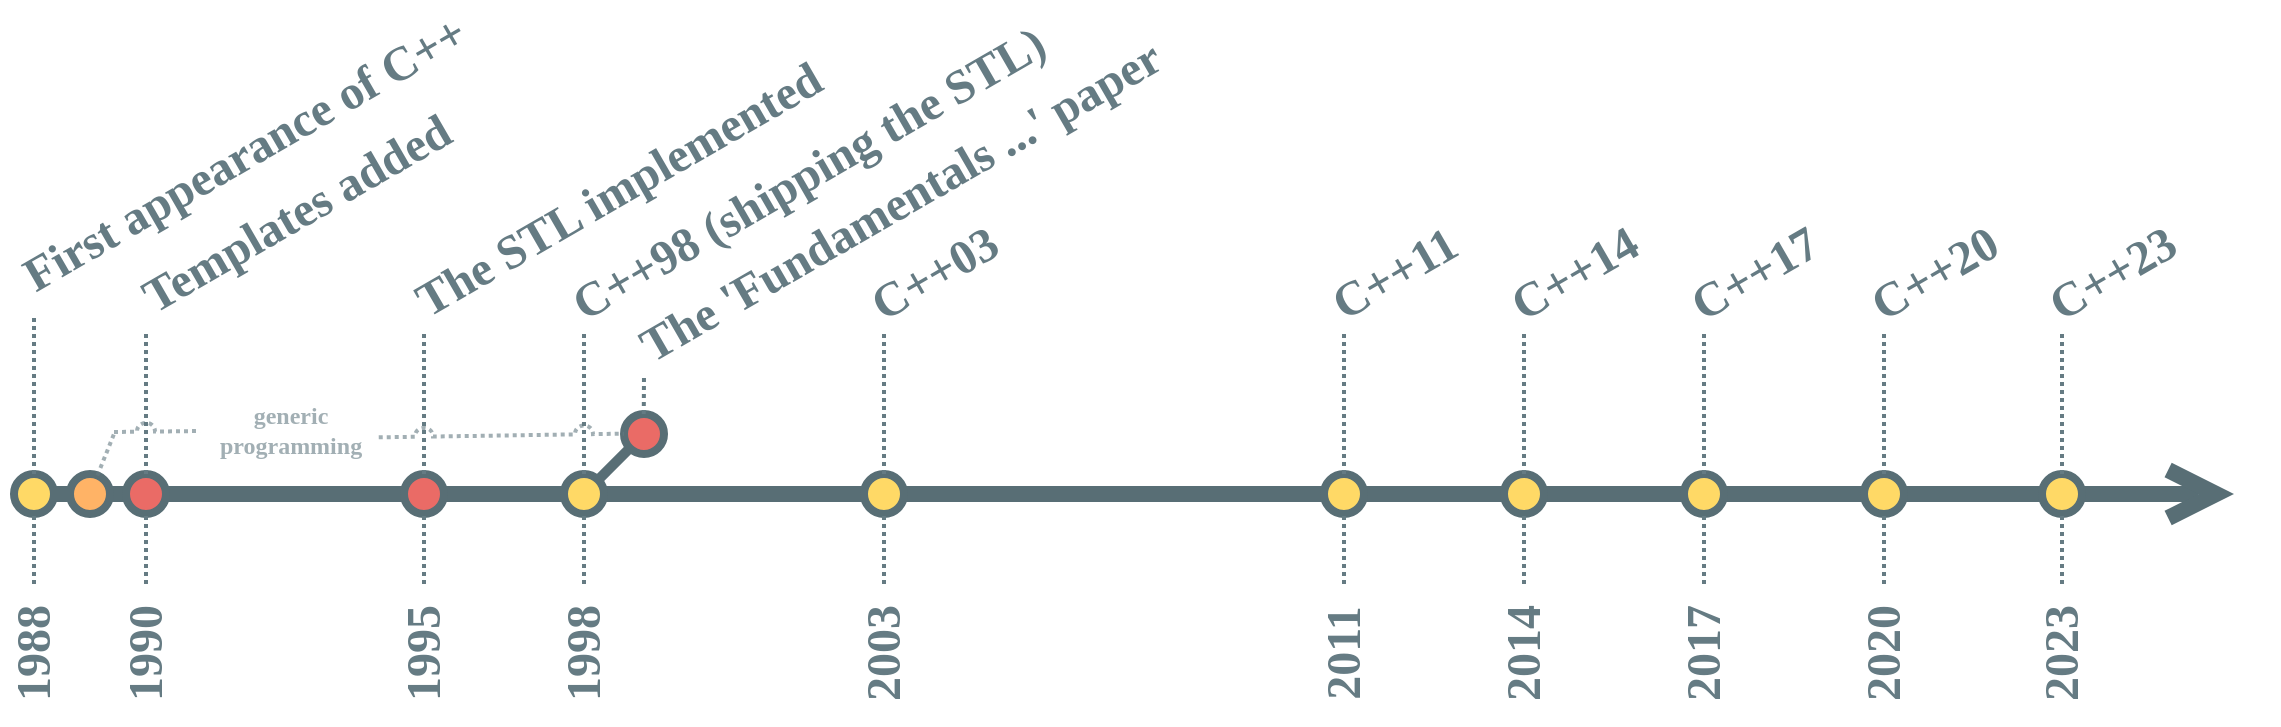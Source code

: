 <mxfile version="14.6.13" type="device"><diagram id="0xByY-snwCcXdHSJBEvu" name="Page-1"><mxGraphModel dx="1422" dy="730" grid="1" gridSize="10" guides="1" tooltips="1" connect="1" arrows="1" fold="1" page="1" pageScale="1" pageWidth="1169" pageHeight="827" math="0" shadow="0"><root><mxCell id="0"/><mxCell id="1" parent="0"/><mxCell id="biWOu9PI3b8irzxTYmV--1" value="&lt;font face=&quot;Ubuntu&quot; data-font-src=&quot;https://fonts.googleapis.com/css?family=Ubuntu&quot; style=&quot;font-size: 24px&quot; color=&quot;#657b83&quot;&gt;&lt;b&gt;C++98 (shipping the STL)&lt;/b&gt;&lt;/font&gt;" style="text;html=1;align=center;verticalAlign=middle;resizable=0;points=[];autosize=1;rotation=-30;" parent="1" vertex="1"><mxGeometry x="287" y="230" width="280" height="20" as="geometry"/></mxCell><mxCell id="sO2DR4AWP4XasHOuYviX-2" style="rounded=0;orthogonalLoop=1;jettySize=auto;html=1;endArrow=none;endFill=0;endSize=16;strokeWidth=5;strokeColor=#586E75;" parent="1" source="sO2DR4AWP4XasHOuYviX-1" target="Z7uk6iNnFRsOQoPyrPuv-16" edge="1"><mxGeometry relative="1" as="geometry"/></mxCell><mxCell id="Z7uk6iNnFRsOQoPyrPuv-1" value="" style="endArrow=open;html=1;strokeWidth=8;strokeColor=#586e75;endFill=0;endSize=16;" parent="1" source="IdzBfoFjsPWSkHOlVyel-1" edge="1"><mxGeometry width="50" height="50" relative="1" as="geometry"><mxPoint x="40" y="400" as="sourcePoint"/><mxPoint x="1140" y="400" as="targetPoint"/></mxGeometry></mxCell><mxCell id="Z7uk6iNnFRsOQoPyrPuv-2" value="" style="ellipse;whiteSpace=wrap;html=1;strokeColor=#586E75;strokeWidth=4;fillColor=#FFD966;" parent="1" vertex="1"><mxGeometry x="30" y="390" width="20" height="20" as="geometry"/></mxCell><mxCell id="Z7uk6iNnFRsOQoPyrPuv-5" value="&lt;font face=&quot;Ubuntu&quot; data-font-src=&quot;https://fonts.googleapis.com/css?family=Ubuntu&quot; style=&quot;font-size: 24px&quot; color=&quot;#657b83&quot;&gt;&lt;b&gt;First appearance of C++&lt;/b&gt;&lt;/font&gt;" style="text;html=1;align=center;verticalAlign=middle;resizable=0;points=[];autosize=1;rotation=-30;" parent="1" vertex="1"><mxGeometry x="10" y="220" width="270" height="20" as="geometry"/></mxCell><mxCell id="Z7uk6iNnFRsOQoPyrPuv-6" value="" style="endArrow=none;dashed=1;html=1;dashPattern=1 1;strokeWidth=2;exitX=0.5;exitY=0;exitDx=0;exitDy=0;strokeColor=#657B83;" parent="1" source="Z7uk6iNnFRsOQoPyrPuv-2" edge="1"><mxGeometry width="50" height="50" relative="1" as="geometry"><mxPoint x="560" y="430" as="sourcePoint"/><mxPoint x="40" y="310" as="targetPoint"/></mxGeometry></mxCell><mxCell id="Z7uk6iNnFRsOQoPyrPuv-7" value="&lt;font face=&quot;Ubuntu&quot; data-font-src=&quot;https://fonts.googleapis.com/css?family=Ubuntu&quot; style=&quot;font-size: 24px&quot; color=&quot;#657b83&quot;&gt;&lt;b&gt;1988&lt;br&gt;&lt;/b&gt;&lt;/font&gt;" style="text;html=1;align=center;verticalAlign=middle;resizable=0;points=[];autosize=1;rotation=-90;" parent="1" vertex="1"><mxGeometry x="5" y="470" width="70" height="20" as="geometry"/></mxCell><mxCell id="Z7uk6iNnFRsOQoPyrPuv-8" value="" style="endArrow=none;dashed=1;html=1;dashPattern=1 1;strokeWidth=2;strokeColor=#657B83;entryX=0.5;entryY=1;entryDx=0;entryDy=0;" parent="1" source="Z7uk6iNnFRsOQoPyrPuv-7" target="Z7uk6iNnFRsOQoPyrPuv-2" edge="1"><mxGeometry width="50" height="50" relative="1" as="geometry"><mxPoint x="40" y="440" as="sourcePoint"/><mxPoint x="180" y="430" as="targetPoint"/></mxGeometry></mxCell><mxCell id="Z7uk6iNnFRsOQoPyrPuv-11" value="" style="ellipse;whiteSpace=wrap;html=1;strokeColor=#586E75;strokeWidth=4;fillColor=#FFD966;" parent="1" vertex="1"><mxGeometry x="1044" y="390" width="20" height="20" as="geometry"/></mxCell><mxCell id="Z7uk6iNnFRsOQoPyrPuv-12" value="&lt;font face=&quot;Ubuntu&quot; data-font-src=&quot;https://fonts.googleapis.com/css?family=Ubuntu&quot; style=&quot;font-size: 24px&quot; color=&quot;#657b83&quot;&gt;&lt;b&gt;C++23&lt;/b&gt;&lt;/font&gt;" style="text;html=1;align=center;verticalAlign=middle;resizable=0;points=[];autosize=1;rotation=-30;" parent="1" vertex="1"><mxGeometry x="1039" y="280" width="80" height="20" as="geometry"/></mxCell><mxCell id="Z7uk6iNnFRsOQoPyrPuv-13" value="" style="endArrow=none;dashed=1;html=1;dashPattern=1 1;strokeWidth=2;exitX=0.5;exitY=0;exitDx=0;exitDy=0;strokeColor=#657B83;" parent="1" source="Z7uk6iNnFRsOQoPyrPuv-11" edge="1"><mxGeometry width="50" height="50" relative="1" as="geometry"><mxPoint x="1574" y="430" as="sourcePoint"/><mxPoint x="1054" y="320" as="targetPoint"/></mxGeometry></mxCell><mxCell id="Z7uk6iNnFRsOQoPyrPuv-14" value="&lt;font face=&quot;Ubuntu&quot; data-font-src=&quot;https://fonts.googleapis.com/css?family=Ubuntu&quot; style=&quot;font-size: 24px&quot; color=&quot;#657b83&quot;&gt;&lt;b&gt;2023&lt;br&gt;&lt;/b&gt;&lt;/font&gt;" style="text;html=1;align=center;verticalAlign=middle;resizable=0;points=[];autosize=1;rotation=-90;" parent="1" vertex="1"><mxGeometry x="1019" y="470" width="70" height="20" as="geometry"/></mxCell><mxCell id="Z7uk6iNnFRsOQoPyrPuv-15" value="" style="endArrow=none;dashed=1;html=1;dashPattern=1 1;strokeWidth=2;strokeColor=#657B83;entryX=0.5;entryY=1;entryDx=0;entryDy=0;" parent="1" source="Z7uk6iNnFRsOQoPyrPuv-14" target="Z7uk6iNnFRsOQoPyrPuv-11" edge="1"><mxGeometry width="50" height="50" relative="1" as="geometry"><mxPoint x="1054" y="440" as="sourcePoint"/><mxPoint x="1194" y="430" as="targetPoint"/></mxGeometry></mxCell><mxCell id="Z7uk6iNnFRsOQoPyrPuv-16" value="" style="ellipse;whiteSpace=wrap;html=1;strokeColor=#586E75;strokeWidth=4;fillColor=#FFD966;" parent="1" vertex="1"><mxGeometry x="305" y="390" width="20" height="20" as="geometry"/></mxCell><mxCell id="Z7uk6iNnFRsOQoPyrPuv-18" value="" style="endArrow=none;dashed=1;html=1;dashPattern=1 1;strokeWidth=2;exitX=0.5;exitY=0;exitDx=0;exitDy=0;strokeColor=#657B83;" parent="1" source="Z7uk6iNnFRsOQoPyrPuv-16" edge="1"><mxGeometry width="50" height="50" relative="1" as="geometry"><mxPoint x="835" y="430" as="sourcePoint"/><mxPoint x="315" y="320" as="targetPoint"/></mxGeometry></mxCell><mxCell id="Z7uk6iNnFRsOQoPyrPuv-19" value="&lt;font face=&quot;Ubuntu&quot; data-font-src=&quot;https://fonts.googleapis.com/css?family=Ubuntu&quot; style=&quot;font-size: 24px&quot; color=&quot;#657b83&quot;&gt;&lt;b&gt;1998&lt;br&gt;&lt;/b&gt;&lt;/font&gt;" style="text;html=1;align=center;verticalAlign=middle;resizable=0;points=[];autosize=1;rotation=-90;" parent="1" vertex="1"><mxGeometry x="280" y="470" width="70" height="20" as="geometry"/></mxCell><mxCell id="Z7uk6iNnFRsOQoPyrPuv-20" value="" style="endArrow=none;dashed=1;html=1;dashPattern=1 1;strokeWidth=2;strokeColor=#657B83;entryX=0.5;entryY=1;entryDx=0;entryDy=0;" parent="1" source="Z7uk6iNnFRsOQoPyrPuv-19" target="Z7uk6iNnFRsOQoPyrPuv-16" edge="1"><mxGeometry width="50" height="50" relative="1" as="geometry"><mxPoint x="315" y="440" as="sourcePoint"/><mxPoint x="455" y="430" as="targetPoint"/></mxGeometry></mxCell><mxCell id="Z7uk6iNnFRsOQoPyrPuv-21" value="" style="ellipse;whiteSpace=wrap;html=1;strokeColor=#586E75;strokeWidth=4;fillColor=#FFD966;" parent="1" vertex="1"><mxGeometry x="455" y="390" width="20" height="20" as="geometry"/></mxCell><mxCell id="Z7uk6iNnFRsOQoPyrPuv-22" value="&lt;font face=&quot;Ubuntu&quot; data-font-src=&quot;https://fonts.googleapis.com/css?family=Ubuntu&quot; style=&quot;font-size: 24px&quot; color=&quot;#657b83&quot;&gt;&lt;b&gt;C++03&lt;/b&gt;&lt;/font&gt;" style="text;html=1;align=center;verticalAlign=middle;resizable=0;points=[];autosize=1;rotation=-30;" parent="1" vertex="1"><mxGeometry x="450" y="280" width="80" height="20" as="geometry"/></mxCell><mxCell id="Z7uk6iNnFRsOQoPyrPuv-23" value="" style="endArrow=none;dashed=1;html=1;dashPattern=1 1;strokeWidth=2;exitX=0.5;exitY=0;exitDx=0;exitDy=0;strokeColor=#657B83;" parent="1" source="Z7uk6iNnFRsOQoPyrPuv-21" edge="1"><mxGeometry width="50" height="50" relative="1" as="geometry"><mxPoint x="985" y="430" as="sourcePoint"/><mxPoint x="465" y="320" as="targetPoint"/></mxGeometry></mxCell><mxCell id="Z7uk6iNnFRsOQoPyrPuv-24" value="&lt;font face=&quot;Ubuntu&quot; data-font-src=&quot;https://fonts.googleapis.com/css?family=Ubuntu&quot; style=&quot;font-size: 24px&quot; color=&quot;#657b83&quot;&gt;&lt;b&gt;2003&lt;br&gt;&lt;/b&gt;&lt;/font&gt;" style="text;html=1;align=center;verticalAlign=middle;resizable=0;points=[];autosize=1;rotation=-90;" parent="1" vertex="1"><mxGeometry x="430" y="470" width="70" height="20" as="geometry"/></mxCell><mxCell id="Z7uk6iNnFRsOQoPyrPuv-25" value="" style="endArrow=none;dashed=1;html=1;dashPattern=1 1;strokeWidth=2;strokeColor=#657B83;entryX=0.5;entryY=1;entryDx=0;entryDy=0;" parent="1" source="Z7uk6iNnFRsOQoPyrPuv-24" target="Z7uk6iNnFRsOQoPyrPuv-21" edge="1"><mxGeometry width="50" height="50" relative="1" as="geometry"><mxPoint x="465" y="440" as="sourcePoint"/><mxPoint x="605" y="430" as="targetPoint"/></mxGeometry></mxCell><mxCell id="Z7uk6iNnFRsOQoPyrPuv-26" value="" style="ellipse;whiteSpace=wrap;html=1;strokeColor=#586E75;strokeWidth=4;fillColor=#FFD966;" parent="1" vertex="1"><mxGeometry x="685" y="390" width="20" height="20" as="geometry"/></mxCell><mxCell id="Z7uk6iNnFRsOQoPyrPuv-27" value="&lt;font face=&quot;Ubuntu&quot; data-font-src=&quot;https://fonts.googleapis.com/css?family=Ubuntu&quot; style=&quot;font-size: 24px&quot; color=&quot;#657b83&quot;&gt;&lt;b&gt;C++11&lt;/b&gt;&lt;/font&gt;" style="text;html=1;align=center;verticalAlign=middle;resizable=0;points=[];autosize=1;rotation=-30;" parent="1" vertex="1"><mxGeometry x="680" y="280" width="80" height="20" as="geometry"/></mxCell><mxCell id="Z7uk6iNnFRsOQoPyrPuv-28" value="" style="endArrow=none;dashed=1;html=1;dashPattern=1 1;strokeWidth=2;exitX=0.5;exitY=0;exitDx=0;exitDy=0;strokeColor=#657B83;" parent="1" source="Z7uk6iNnFRsOQoPyrPuv-26" edge="1"><mxGeometry width="50" height="50" relative="1" as="geometry"><mxPoint x="1215" y="430" as="sourcePoint"/><mxPoint x="695" y="320" as="targetPoint"/></mxGeometry></mxCell><mxCell id="Z7uk6iNnFRsOQoPyrPuv-29" value="&lt;font face=&quot;Ubuntu&quot; data-font-src=&quot;https://fonts.googleapis.com/css?family=Ubuntu&quot; style=&quot;font-size: 24px&quot; color=&quot;#657b83&quot;&gt;&lt;b&gt;2011&lt;br&gt;&lt;/b&gt;&lt;/font&gt;" style="text;html=1;align=center;verticalAlign=middle;resizable=0;points=[];autosize=1;rotation=-90;" parent="1" vertex="1"><mxGeometry x="660" y="470" width="70" height="20" as="geometry"/></mxCell><mxCell id="Z7uk6iNnFRsOQoPyrPuv-30" value="" style="endArrow=none;dashed=1;html=1;dashPattern=1 1;strokeWidth=2;strokeColor=#657B83;entryX=0.5;entryY=1;entryDx=0;entryDy=0;" parent="1" source="Z7uk6iNnFRsOQoPyrPuv-29" target="Z7uk6iNnFRsOQoPyrPuv-26" edge="1"><mxGeometry width="50" height="50" relative="1" as="geometry"><mxPoint x="695" y="440" as="sourcePoint"/><mxPoint x="835" y="430" as="targetPoint"/></mxGeometry></mxCell><mxCell id="Z7uk6iNnFRsOQoPyrPuv-31" value="" style="ellipse;whiteSpace=wrap;html=1;strokeColor=#586E75;strokeWidth=4;fillColor=#FFD966;" parent="1" vertex="1"><mxGeometry x="775" y="390" width="20" height="20" as="geometry"/></mxCell><mxCell id="Z7uk6iNnFRsOQoPyrPuv-32" value="&lt;font face=&quot;Ubuntu&quot; data-font-src=&quot;https://fonts.googleapis.com/css?family=Ubuntu&quot; style=&quot;font-size: 24px&quot; color=&quot;#657b83&quot;&gt;&lt;b&gt;C++14&lt;/b&gt;&lt;/font&gt;" style="text;html=1;align=center;verticalAlign=middle;resizable=0;points=[];autosize=1;rotation=-30;" parent="1" vertex="1"><mxGeometry x="770" y="280" width="80" height="20" as="geometry"/></mxCell><mxCell id="Z7uk6iNnFRsOQoPyrPuv-33" value="" style="endArrow=none;dashed=1;html=1;dashPattern=1 1;strokeWidth=2;exitX=0.5;exitY=0;exitDx=0;exitDy=0;strokeColor=#657B83;" parent="1" source="Z7uk6iNnFRsOQoPyrPuv-31" edge="1"><mxGeometry width="50" height="50" relative="1" as="geometry"><mxPoint x="1305" y="430" as="sourcePoint"/><mxPoint x="785" y="320" as="targetPoint"/></mxGeometry></mxCell><mxCell id="Z7uk6iNnFRsOQoPyrPuv-34" value="&lt;font face=&quot;Ubuntu&quot; data-font-src=&quot;https://fonts.googleapis.com/css?family=Ubuntu&quot; style=&quot;font-size: 24px&quot; color=&quot;#657b83&quot;&gt;&lt;b&gt;2014&lt;br&gt;&lt;/b&gt;&lt;/font&gt;" style="text;html=1;align=center;verticalAlign=middle;resizable=0;points=[];autosize=1;rotation=-90;" parent="1" vertex="1"><mxGeometry x="750" y="470" width="70" height="20" as="geometry"/></mxCell><mxCell id="Z7uk6iNnFRsOQoPyrPuv-35" value="" style="endArrow=none;dashed=1;html=1;dashPattern=1 1;strokeWidth=2;strokeColor=#657B83;entryX=0.5;entryY=1;entryDx=0;entryDy=0;" parent="1" source="Z7uk6iNnFRsOQoPyrPuv-34" target="Z7uk6iNnFRsOQoPyrPuv-31" edge="1"><mxGeometry width="50" height="50" relative="1" as="geometry"><mxPoint x="785" y="440" as="sourcePoint"/><mxPoint x="925" y="430" as="targetPoint"/></mxGeometry></mxCell><mxCell id="Z7uk6iNnFRsOQoPyrPuv-36" value="" style="ellipse;whiteSpace=wrap;html=1;strokeColor=#586E75;strokeWidth=4;fillColor=#FFD966;" parent="1" vertex="1"><mxGeometry x="865" y="390" width="20" height="20" as="geometry"/></mxCell><mxCell id="Z7uk6iNnFRsOQoPyrPuv-37" value="&lt;font face=&quot;Ubuntu&quot; data-font-src=&quot;https://fonts.googleapis.com/css?family=Ubuntu&quot; style=&quot;font-size: 24px&quot; color=&quot;#657b83&quot;&gt;&lt;b&gt;C++17&lt;/b&gt;&lt;/font&gt;" style="text;html=1;align=center;verticalAlign=middle;resizable=0;points=[];autosize=1;rotation=-30;" parent="1" vertex="1"><mxGeometry x="860" y="280" width="80" height="20" as="geometry"/></mxCell><mxCell id="Z7uk6iNnFRsOQoPyrPuv-38" value="" style="endArrow=none;dashed=1;html=1;dashPattern=1 1;strokeWidth=2;exitX=0.5;exitY=0;exitDx=0;exitDy=0;strokeColor=#657B83;" parent="1" source="Z7uk6iNnFRsOQoPyrPuv-36" edge="1"><mxGeometry width="50" height="50" relative="1" as="geometry"><mxPoint x="1395" y="430" as="sourcePoint"/><mxPoint x="875" y="320" as="targetPoint"/></mxGeometry></mxCell><mxCell id="Z7uk6iNnFRsOQoPyrPuv-39" value="&lt;font face=&quot;Ubuntu&quot; data-font-src=&quot;https://fonts.googleapis.com/css?family=Ubuntu&quot; style=&quot;font-size: 24px&quot; color=&quot;#657b83&quot;&gt;&lt;b&gt;2017&lt;br&gt;&lt;/b&gt;&lt;/font&gt;" style="text;html=1;align=center;verticalAlign=middle;resizable=0;points=[];autosize=1;rotation=-90;" parent="1" vertex="1"><mxGeometry x="840" y="470" width="70" height="20" as="geometry"/></mxCell><mxCell id="Z7uk6iNnFRsOQoPyrPuv-40" value="" style="endArrow=none;dashed=1;html=1;dashPattern=1 1;strokeWidth=2;strokeColor=#657B83;entryX=0.5;entryY=1;entryDx=0;entryDy=0;" parent="1" source="Z7uk6iNnFRsOQoPyrPuv-39" target="Z7uk6iNnFRsOQoPyrPuv-36" edge="1"><mxGeometry width="50" height="50" relative="1" as="geometry"><mxPoint x="875" y="440" as="sourcePoint"/><mxPoint x="1015" y="430" as="targetPoint"/></mxGeometry></mxCell><mxCell id="Z7uk6iNnFRsOQoPyrPuv-41" value="" style="ellipse;whiteSpace=wrap;html=1;strokeColor=#586E75;strokeWidth=4;fillColor=#FFD966;" parent="1" vertex="1"><mxGeometry x="955" y="390" width="20" height="20" as="geometry"/></mxCell><mxCell id="Z7uk6iNnFRsOQoPyrPuv-42" value="&lt;font face=&quot;Ubuntu&quot; data-font-src=&quot;https://fonts.googleapis.com/css?family=Ubuntu&quot; style=&quot;font-size: 24px&quot; color=&quot;#657b83&quot;&gt;&lt;b&gt;C++20&lt;/b&gt;&lt;/font&gt;" style="text;html=1;align=center;verticalAlign=middle;resizable=0;points=[];autosize=1;rotation=-30;" parent="1" vertex="1"><mxGeometry x="950" y="280" width="80" height="20" as="geometry"/></mxCell><mxCell id="Z7uk6iNnFRsOQoPyrPuv-43" value="" style="endArrow=none;dashed=1;html=1;dashPattern=1 1;strokeWidth=2;exitX=0.5;exitY=0;exitDx=0;exitDy=0;strokeColor=#657B83;" parent="1" source="Z7uk6iNnFRsOQoPyrPuv-41" edge="1"><mxGeometry width="50" height="50" relative="1" as="geometry"><mxPoint x="1485" y="430" as="sourcePoint"/><mxPoint x="965" y="320" as="targetPoint"/></mxGeometry></mxCell><mxCell id="Z7uk6iNnFRsOQoPyrPuv-44" value="&lt;font face=&quot;Ubuntu&quot; data-font-src=&quot;https://fonts.googleapis.com/css?family=Ubuntu&quot; style=&quot;font-size: 24px&quot; color=&quot;#657b83&quot;&gt;&lt;b&gt;2020&lt;br&gt;&lt;/b&gt;&lt;/font&gt;" style="text;html=1;align=center;verticalAlign=middle;resizable=0;points=[];autosize=1;rotation=-90;" parent="1" vertex="1"><mxGeometry x="930" y="470" width="70" height="20" as="geometry"/></mxCell><mxCell id="Z7uk6iNnFRsOQoPyrPuv-45" value="" style="endArrow=none;dashed=1;html=1;dashPattern=1 1;strokeWidth=2;strokeColor=#657B83;entryX=0.5;entryY=1;entryDx=0;entryDy=0;" parent="1" source="Z7uk6iNnFRsOQoPyrPuv-44" target="Z7uk6iNnFRsOQoPyrPuv-41" edge="1"><mxGeometry width="50" height="50" relative="1" as="geometry"><mxPoint x="965" y="440" as="sourcePoint"/><mxPoint x="1105" y="430" as="targetPoint"/></mxGeometry></mxCell><mxCell id="Z7uk6iNnFRsOQoPyrPuv-48" value="" style="ellipse;whiteSpace=wrap;html=1;strokeColor=#586E75;strokeWidth=4;fillColor=#EA6B66;" parent="1" vertex="1"><mxGeometry x="86" y="390" width="20" height="20" as="geometry"/></mxCell><mxCell id="Z7uk6iNnFRsOQoPyrPuv-49" value="&lt;font face=&quot;Ubuntu&quot; data-font-src=&quot;https://fonts.googleapis.com/css?family=Ubuntu&quot; style=&quot;font-size: 24px&quot; color=&quot;#657b83&quot;&gt;&lt;b&gt;Templates added&lt;/b&gt;&lt;/font&gt;" style="text;html=1;align=center;verticalAlign=middle;resizable=0;points=[];autosize=1;rotation=-30;" parent="1" vertex="1"><mxGeometry x="71" y="250" width="200" height="20" as="geometry"/></mxCell><mxCell id="Z7uk6iNnFRsOQoPyrPuv-50" value="" style="endArrow=none;dashed=1;html=1;dashPattern=1 1;strokeWidth=2;exitX=0.5;exitY=0;exitDx=0;exitDy=0;strokeColor=#657B83;" parent="1" source="Z7uk6iNnFRsOQoPyrPuv-48" edge="1"><mxGeometry width="50" height="50" relative="1" as="geometry"><mxPoint x="616" y="430" as="sourcePoint"/><mxPoint x="96" y="320" as="targetPoint"/></mxGeometry></mxCell><mxCell id="Z7uk6iNnFRsOQoPyrPuv-51" value="&lt;font face=&quot;Ubuntu&quot; data-font-src=&quot;https://fonts.googleapis.com/css?family=Ubuntu&quot; style=&quot;font-size: 24px&quot; color=&quot;#657b83&quot;&gt;&lt;b&gt;1990&lt;br&gt;&lt;/b&gt;&lt;/font&gt;" style="text;html=1;align=center;verticalAlign=middle;resizable=0;points=[];autosize=1;rotation=-90;" parent="1" vertex="1"><mxGeometry x="61" y="470" width="70" height="20" as="geometry"/></mxCell><mxCell id="Z7uk6iNnFRsOQoPyrPuv-52" value="" style="endArrow=none;dashed=1;html=1;dashPattern=1 1;strokeWidth=2;strokeColor=#657B83;entryX=0.5;entryY=1;entryDx=0;entryDy=0;" parent="1" source="Z7uk6iNnFRsOQoPyrPuv-51" target="Z7uk6iNnFRsOQoPyrPuv-48" edge="1"><mxGeometry width="50" height="50" relative="1" as="geometry"><mxPoint x="96" y="440" as="sourcePoint"/><mxPoint x="236" y="430" as="targetPoint"/></mxGeometry></mxCell><mxCell id="sO2DR4AWP4XasHOuYviX-1" value="" style="ellipse;whiteSpace=wrap;html=1;strokeColor=#586E75;strokeWidth=4;fillColor=#EA6B66;" parent="1" vertex="1"><mxGeometry x="335" y="360" width="20" height="20" as="geometry"/></mxCell><mxCell id="sO2DR4AWP4XasHOuYviX-3" value="" style="endArrow=none;dashed=1;html=1;dashPattern=1 1;strokeWidth=2;exitX=0.5;exitY=0;exitDx=0;exitDy=0;strokeColor=#657B83;" parent="1" edge="1"><mxGeometry width="50" height="50" relative="1" as="geometry"><mxPoint x="344.88" y="360" as="sourcePoint"/><mxPoint x="345" y="340" as="targetPoint"/></mxGeometry></mxCell><mxCell id="sO2DR4AWP4XasHOuYviX-4" value="&lt;font face=&quot;Ubuntu&quot; data-font-src=&quot;https://fonts.googleapis.com/css?family=Ubuntu&quot; style=&quot;font-size: 24px&quot; color=&quot;#657b83&quot;&gt;&lt;b&gt;The 'Fundamentals ...' paper&lt;/b&gt;&lt;/font&gt;" style="text;html=1;align=center;verticalAlign=middle;resizable=0;points=[];autosize=1;rotation=-30;" parent="1" vertex="1"><mxGeometry x="313" y="244" width="320" height="20" as="geometry"/></mxCell><mxCell id="IdzBfoFjsPWSkHOlVyel-1" value="" style="ellipse;whiteSpace=wrap;html=1;strokeColor=#586E75;strokeWidth=4;fillColor=#FFB366;" parent="1" vertex="1"><mxGeometry x="58" y="390" width="20" height="20" as="geometry"/></mxCell><mxCell id="IdzBfoFjsPWSkHOlVyel-3" value="" style="endArrow=none;html=1;strokeWidth=8;strokeColor=#586e75;endFill=0;endSize=16;" parent="1" source="Z7uk6iNnFRsOQoPyrPuv-2" target="IdzBfoFjsPWSkHOlVyel-1" edge="1"><mxGeometry width="50" height="50" relative="1" as="geometry"><mxPoint x="50" y="400" as="sourcePoint"/><mxPoint x="1140" y="400" as="targetPoint"/></mxGeometry></mxCell><mxCell id="IdzBfoFjsPWSkHOlVyel-5" value="&lt;font color=&quot;#657b83&quot; face=&quot;Ubuntu&quot; size=&quot;1&quot;&gt;&lt;b style=&quot;font-size: 12px&quot;&gt;generic&lt;br&gt;programming&lt;/b&gt;&lt;/font&gt;" style="text;html=1;align=center;verticalAlign=middle;resizable=0;points=[];autosize=1;rotation=0;spacing=0;textOpacity=60;" parent="1" vertex="1"><mxGeometry x="123" y="348" width="90" height="40" as="geometry"/></mxCell><mxCell id="IdzBfoFjsPWSkHOlVyel-8" value="" style="endArrow=none;dashed=1;html=1;dashPattern=1 1;strokeWidth=2;strokeColor=#657B83;jumpStyle=arc;jumpSize=7;shadow=0;sketch=0;opacity=60;" parent="1" target="IdzBfoFjsPWSkHOlVyel-5" edge="1"><mxGeometry width="50" height="50" relative="1" as="geometry"><mxPoint x="80" y="369" as="sourcePoint"/><mxPoint x="165" y="369.83" as="targetPoint"/></mxGeometry></mxCell><mxCell id="IdzBfoFjsPWSkHOlVyel-9" value="" style="endArrow=none;dashed=1;html=1;dashPattern=1 1;strokeWidth=2;strokeColor=#657B83;jumpStyle=arc;jumpSize=7;shadow=0;sketch=0;opacity=60;" parent="1" source="IdzBfoFjsPWSkHOlVyel-1" edge="1"><mxGeometry width="50" height="50" relative="1" as="geometry"><mxPoint x="90" y="379" as="sourcePoint"/><mxPoint x="80" y="370" as="targetPoint"/></mxGeometry></mxCell><mxCell id="4yeWxupaF_fpOdnNL3xY-1" value="" style="ellipse;whiteSpace=wrap;html=1;strokeColor=#586E75;strokeWidth=4;fillColor=#EA6B66;" parent="1" vertex="1"><mxGeometry x="225" y="390" width="20" height="20" as="geometry"/></mxCell><mxCell id="4yeWxupaF_fpOdnNL3xY-2" value="&lt;font color=&quot;#657b83&quot; face=&quot;Ubuntu&quot;&gt;&lt;span style=&quot;font-size: 24px&quot;&gt;&lt;b&gt;The STL implemented&lt;/b&gt;&lt;/span&gt;&lt;/font&gt;" style="text;html=1;align=center;verticalAlign=middle;resizable=0;points=[];autosize=1;rotation=-30;" parent="1" vertex="1"><mxGeometry x="207" y="238" width="250" height="20" as="geometry"/></mxCell><mxCell id="4yeWxupaF_fpOdnNL3xY-3" value="" style="endArrow=none;dashed=1;html=1;dashPattern=1 1;strokeWidth=2;exitX=0.5;exitY=0;exitDx=0;exitDy=0;strokeColor=#657B83;" parent="1" source="4yeWxupaF_fpOdnNL3xY-1" edge="1"><mxGeometry width="50" height="50" relative="1" as="geometry"><mxPoint x="755" y="430" as="sourcePoint"/><mxPoint x="235" y="320" as="targetPoint"/></mxGeometry></mxCell><mxCell id="4yeWxupaF_fpOdnNL3xY-4" value="&lt;font face=&quot;Ubuntu&quot; data-font-src=&quot;https://fonts.googleapis.com/css?family=Ubuntu&quot; style=&quot;font-size: 24px&quot; color=&quot;#657b83&quot;&gt;&lt;b&gt;1995&lt;br&gt;&lt;/b&gt;&lt;/font&gt;" style="text;html=1;align=center;verticalAlign=middle;resizable=0;points=[];autosize=1;rotation=-90;" parent="1" vertex="1"><mxGeometry x="200" y="470" width="70" height="20" as="geometry"/></mxCell><mxCell id="4yeWxupaF_fpOdnNL3xY-5" value="" style="endArrow=none;dashed=1;html=1;dashPattern=1 1;strokeWidth=2;strokeColor=#657B83;entryX=0.5;entryY=1;entryDx=0;entryDy=0;" parent="1" source="4yeWxupaF_fpOdnNL3xY-4" target="4yeWxupaF_fpOdnNL3xY-1" edge="1"><mxGeometry width="50" height="50" relative="1" as="geometry"><mxPoint x="235" y="440" as="sourcePoint"/><mxPoint x="375" y="430" as="targetPoint"/></mxGeometry></mxCell><mxCell id="IdzBfoFjsPWSkHOlVyel-7" value="" style="endArrow=none;dashed=1;html=1;dashPattern=1 1;strokeWidth=2;strokeColor=#657B83;exitX=0.993;exitY=0.592;exitDx=0;exitDy=0;exitPerimeter=0;jumpStyle=arc;jumpSize=7;shadow=0;sketch=0;opacity=60;" parent="1" source="IdzBfoFjsPWSkHOlVyel-5" edge="1"><mxGeometry width="50" height="50" relative="1" as="geometry"><mxPoint x="310" y="369.83" as="sourcePoint"/><mxPoint x="335" y="369.83" as="targetPoint"/></mxGeometry></mxCell></root></mxGraphModel></diagram></mxfile>